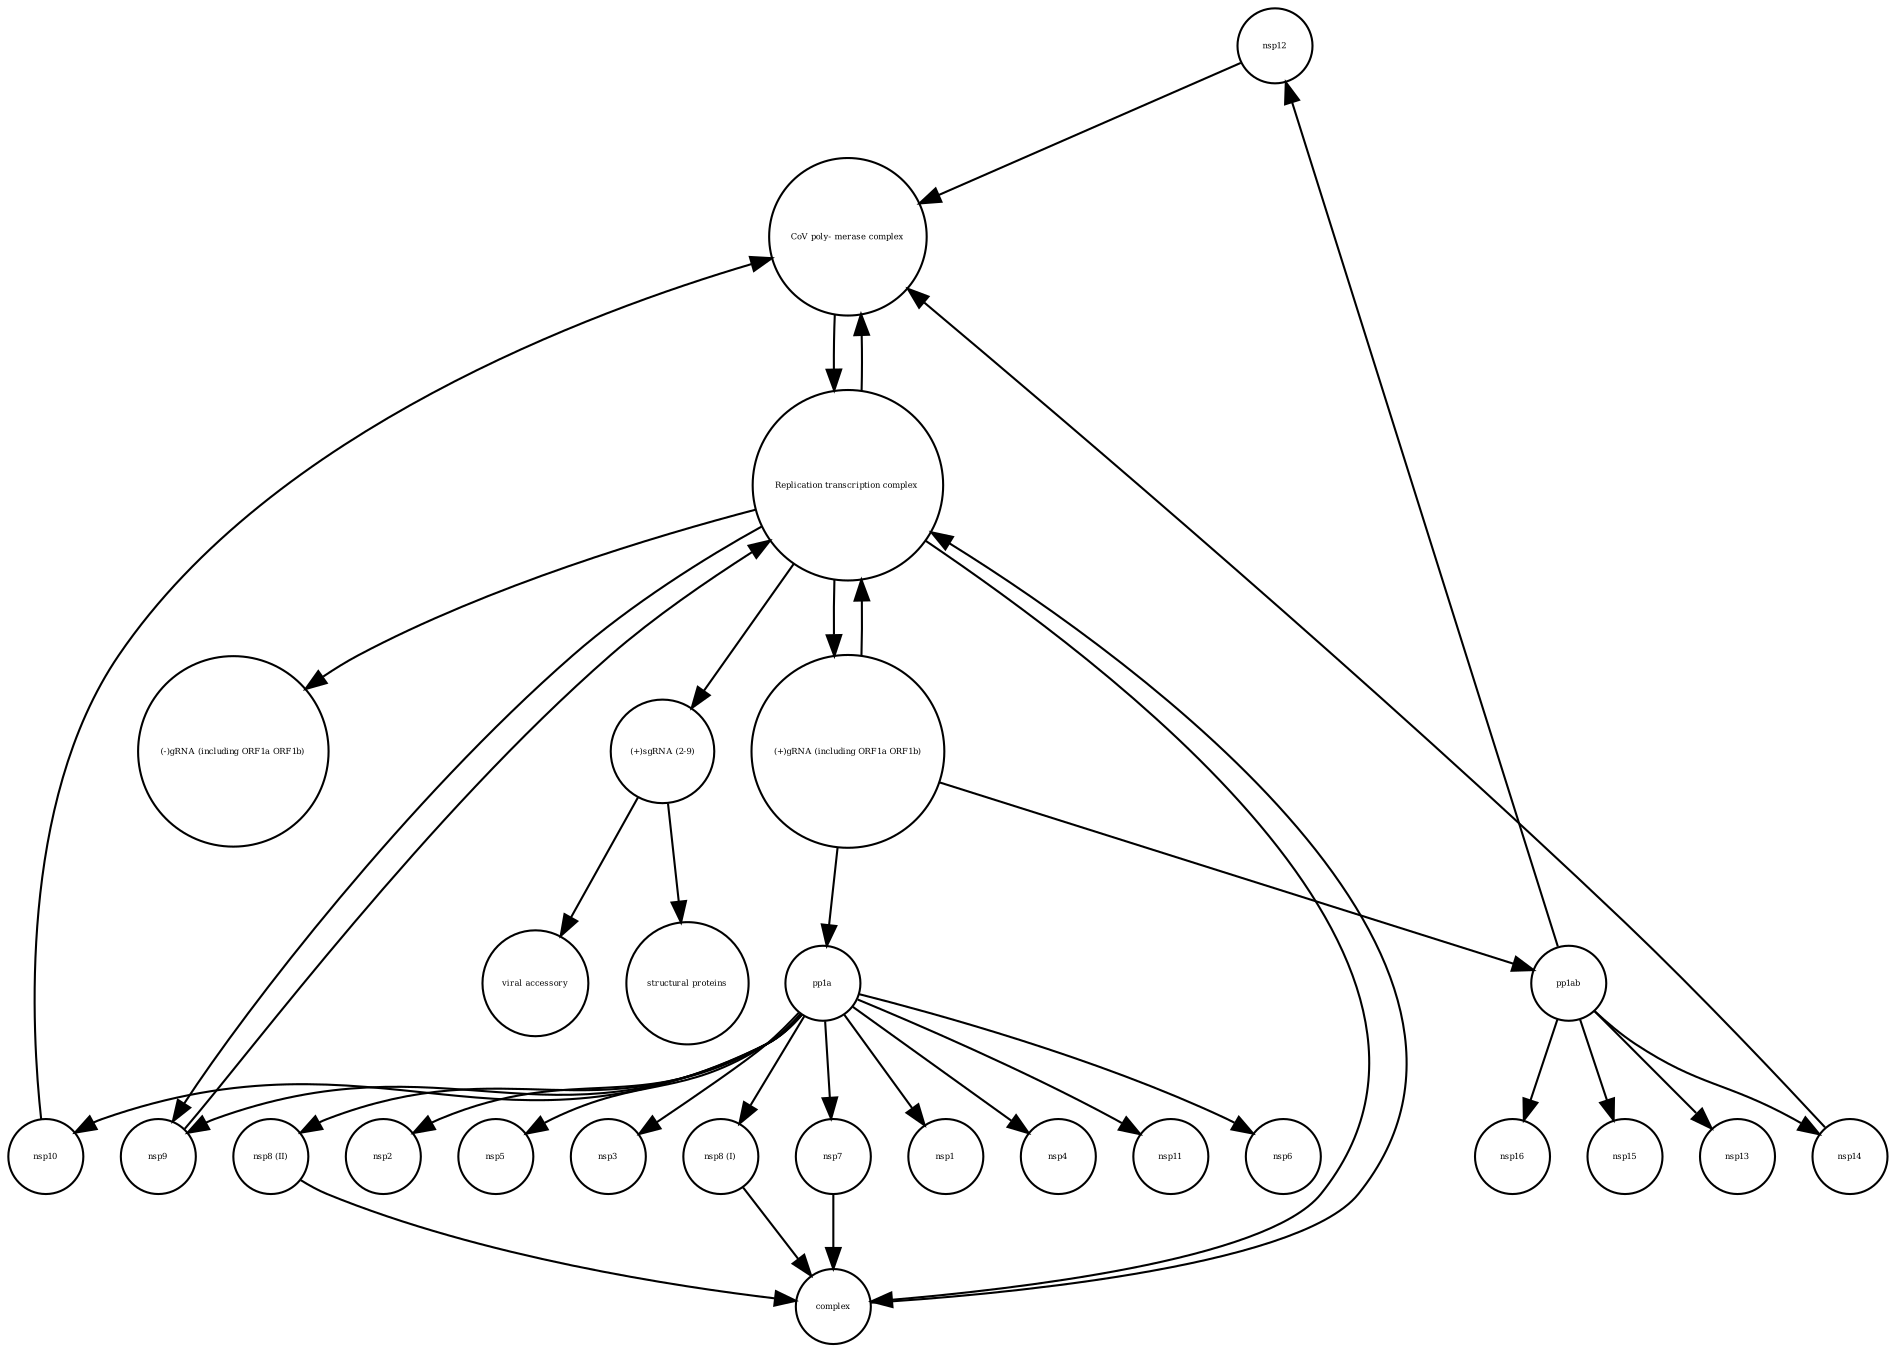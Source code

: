 strict digraph  {
nsp12 [annotation="", bipartite=0, cls=macromolecule, fontsize=4, label=nsp12, shape=circle];
nsp9 [annotation="", bipartite=0, cls=macromolecule, fontsize=4, label=nsp9, shape=circle];
"nsp8 (II)" [annotation="", bipartite=0, cls=macromolecule, fontsize=4, label="nsp8 (II)", shape=circle];
"nsp8 (I)" [annotation="", bipartite=0, cls=macromolecule, fontsize=4, label="nsp8 (I)", shape=circle];
nsp1 [annotation="", bipartite=0, cls=macromolecule, fontsize=4, label=nsp1, shape=circle];
nsp4 [annotation="", bipartite=0, cls=macromolecule, fontsize=4, label=nsp4, shape=circle];
"CoV poly- merase complex" [annotation="", bipartite=0, cls=complex, fontsize=4, label="CoV poly- merase complex", shape=circle];
"Replication transcription complex " [annotation="", bipartite=0, cls=complex, fontsize=4, label="Replication transcription complex ", shape=circle];
nsp11 [annotation="", bipartite=0, cls=macromolecule, fontsize=4, label=nsp11, shape=circle];
nsp15 [annotation="", bipartite=0, cls=macromolecule, fontsize=4, label=nsp15, shape=circle];
pp1a [annotation="", bipartite=0, cls=macromolecule, fontsize=4, label=pp1a, shape=circle];
nsp10 [annotation="", bipartite=0, cls=macromolecule, fontsize=4, label=nsp10, shape=circle];
nsp6 [annotation="", bipartite=0, cls=macromolecule, fontsize=4, label=nsp6, shape=circle];
nsp13 [annotation="", bipartite=0, cls=macromolecule, fontsize=4, label=nsp13, shape=circle];
nsp7 [annotation="", bipartite=0, cls=macromolecule, fontsize=4, label=nsp7, shape=circle];
nsp2 [annotation="", bipartite=0, cls=macromolecule, fontsize=4, label=nsp2, shape=circle];
complex [annotation="", bipartite=0, cls=complex, fontsize=4, label=complex, shape=circle];
"(-)gRNA (including ORF1a ORF1b)" [annotation="", bipartite=0, cls="nucleic acid feature", fontsize=4, label="(-)gRNA (including ORF1a ORF1b)", shape=circle];
pp1ab [annotation="", bipartite=0, cls=macromolecule, fontsize=4, label=pp1ab, shape=circle];
"structural proteins" [annotation="", bipartite=0, cls=macromolecule, fontsize=4, label="structural proteins", shape=circle];
nsp16 [annotation="", bipartite=0, cls=macromolecule, fontsize=4, label=nsp16, shape=circle];
"(+)gRNA (including ORF1a ORF1b)" [annotation="", bipartite=0, cls="nucleic acid feature", fontsize=4, label="(+)gRNA (including ORF1a ORF1b)", shape=circle];
nsp5 [annotation="", bipartite=0, cls=macromolecule, fontsize=4, label=nsp5, shape=circle];
"(+)sgRNA (2-9)" [annotation="", bipartite=0, cls="nucleic acid feature", fontsize=4, label="(+)sgRNA (2-9)", shape=circle];
nsp14 [annotation="", bipartite=0, cls=macromolecule, fontsize=4, label=nsp14, shape=circle];
nsp3 [annotation="", bipartite=0, cls=macromolecule, fontsize=4, label=nsp3, shape=circle];
"viral accessory" [annotation="", bipartite=0, cls=macromolecule, fontsize=4, label="viral accessory", shape=circle];
nsp12 -> "CoV poly- merase complex"  [annotation="", interaction_type=production];
nsp9 -> "Replication transcription complex "  [annotation="", interaction_type=production];
"nsp8 (II)" -> complex  [annotation="", interaction_type=production];
"nsp8 (I)" -> complex  [annotation="", interaction_type=production];
"CoV poly- merase complex" -> "Replication transcription complex "  [annotation="", interaction_type=production];
"Replication transcription complex " -> "(+)sgRNA (2-9)"  [annotation="", interaction_type="necessary stimulation"];
"Replication transcription complex " -> nsp9  [annotation="", interaction_type=production];
"Replication transcription complex " -> "(+)gRNA (including ORF1a ORF1b)"  [annotation="", interaction_type=production];
"Replication transcription complex " -> complex  [annotation="", interaction_type=production];
"Replication transcription complex " -> "CoV poly- merase complex"  [annotation="", interaction_type=production];
"Replication transcription complex " -> "(-)gRNA (including ORF1a ORF1b)"  [annotation="", interaction_type=production];
pp1a -> nsp9  [annotation="", interaction_type=production];
pp1a -> "nsp8 (II)"  [annotation="", interaction_type=production];
pp1a -> nsp7  [annotation="", interaction_type=production];
pp1a -> nsp2  [annotation="", interaction_type=production];
pp1a -> "nsp8 (I)"  [annotation="", interaction_type=production];
pp1a -> nsp1  [annotation="", interaction_type=production];
pp1a -> nsp6  [annotation="", interaction_type=production];
pp1a -> nsp5  [annotation="", interaction_type=production];
pp1a -> nsp4  [annotation="", interaction_type=production];
pp1a -> nsp10  [annotation="", interaction_type=production];
pp1a -> nsp11  [annotation="", interaction_type=production];
pp1a -> nsp3  [annotation="", interaction_type=production];
nsp10 -> "CoV poly- merase complex"  [annotation="", interaction_type=production];
nsp7 -> complex  [annotation="", interaction_type=production];
complex -> "Replication transcription complex "  [annotation="", interaction_type=production];
pp1ab -> nsp12  [annotation="", interaction_type=production];
pp1ab -> nsp16  [annotation="", interaction_type=production];
pp1ab -> nsp14  [annotation="", interaction_type=production];
pp1ab -> nsp13  [annotation="", interaction_type=production];
pp1ab -> nsp15  [annotation="", interaction_type=production];
"(+)gRNA (including ORF1a ORF1b)" -> pp1a  [annotation="", interaction_type="necessary stimulation"];
"(+)gRNA (including ORF1a ORF1b)" -> "Replication transcription complex "  [annotation="", interaction_type=production];
"(+)gRNA (including ORF1a ORF1b)" -> pp1ab  [annotation="", interaction_type="necessary stimulation"];
"(+)sgRNA (2-9)" -> "viral accessory"  [annotation="", interaction_type="necessary stimulation"];
"(+)sgRNA (2-9)" -> "structural proteins"  [annotation="", interaction_type="necessary stimulation"];
nsp14 -> "CoV poly- merase complex"  [annotation="", interaction_type=production];
}
